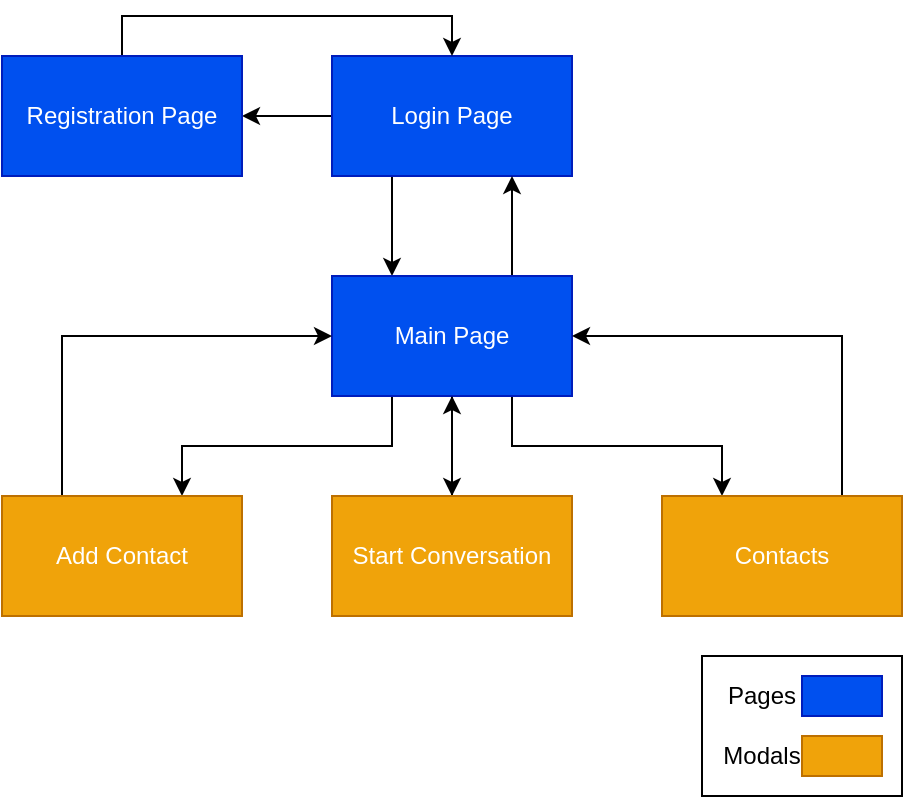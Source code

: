 <mxfile version="13.10.6" type="device"><diagram id="YJigXksiWPT5rnhOrI03" name="Page-1"><mxGraphModel dx="2062" dy="1199" grid="1" gridSize="10" guides="1" tooltips="1" connect="1" arrows="1" fold="1" page="1" pageScale="1" pageWidth="850" pageHeight="1100" math="0" shadow="0"><root><mxCell id="0"/><mxCell id="1" parent="0"/><mxCell id="ggs4liIaP_05Ag2HbtTe-29" value="" style="rounded=0;whiteSpace=wrap;html=1;" vertex="1" parent="1"><mxGeometry x="550" y="430" width="100" height="70" as="geometry"/></mxCell><mxCell id="ggs4liIaP_05Ag2HbtTe-3" style="edgeStyle=orthogonalEdgeStyle;rounded=0;orthogonalLoop=1;jettySize=auto;html=1;" edge="1" parent="1" source="ggs4liIaP_05Ag2HbtTe-1" target="ggs4liIaP_05Ag2HbtTe-2"><mxGeometry relative="1" as="geometry"/></mxCell><mxCell id="ggs4liIaP_05Ag2HbtTe-16" style="edgeStyle=orthogonalEdgeStyle;rounded=0;orthogonalLoop=1;jettySize=auto;html=1;exitX=0.25;exitY=1;exitDx=0;exitDy=0;entryX=0.25;entryY=0;entryDx=0;entryDy=0;" edge="1" parent="1" source="ggs4liIaP_05Ag2HbtTe-1" target="ggs4liIaP_05Ag2HbtTe-6"><mxGeometry relative="1" as="geometry"/></mxCell><mxCell id="ggs4liIaP_05Ag2HbtTe-1" value="Login Page" style="rounded=0;whiteSpace=wrap;html=1;fillColor=#0050ef;strokeColor=#001DBC;fontColor=#ffffff;" vertex="1" parent="1"><mxGeometry x="365" y="130" width="120" height="60" as="geometry"/></mxCell><mxCell id="ggs4liIaP_05Ag2HbtTe-4" style="edgeStyle=orthogonalEdgeStyle;rounded=0;orthogonalLoop=1;jettySize=auto;html=1;exitX=0.5;exitY=0;exitDx=0;exitDy=0;entryX=0.5;entryY=0;entryDx=0;entryDy=0;" edge="1" parent="1" source="ggs4liIaP_05Ag2HbtTe-2" target="ggs4liIaP_05Ag2HbtTe-1"><mxGeometry relative="1" as="geometry"/></mxCell><mxCell id="ggs4liIaP_05Ag2HbtTe-2" value="Registration Page" style="rounded=0;whiteSpace=wrap;html=1;fillColor=#0050ef;strokeColor=#001DBC;fontColor=#ffffff;" vertex="1" parent="1"><mxGeometry x="200" y="130" width="120" height="60" as="geometry"/></mxCell><mxCell id="ggs4liIaP_05Ag2HbtTe-13" style="edgeStyle=orthogonalEdgeStyle;rounded=0;orthogonalLoop=1;jettySize=auto;html=1;exitX=0.5;exitY=1;exitDx=0;exitDy=0;" edge="1" parent="1" source="ggs4liIaP_05Ag2HbtTe-6" target="ggs4liIaP_05Ag2HbtTe-8"><mxGeometry relative="1" as="geometry"/></mxCell><mxCell id="ggs4liIaP_05Ag2HbtTe-14" style="edgeStyle=orthogonalEdgeStyle;rounded=0;orthogonalLoop=1;jettySize=auto;html=1;exitX=0.75;exitY=1;exitDx=0;exitDy=0;entryX=0.25;entryY=0;entryDx=0;entryDy=0;" edge="1" parent="1" source="ggs4liIaP_05Ag2HbtTe-6" target="ggs4liIaP_05Ag2HbtTe-10"><mxGeometry relative="1" as="geometry"/></mxCell><mxCell id="ggs4liIaP_05Ag2HbtTe-15" style="edgeStyle=orthogonalEdgeStyle;rounded=0;orthogonalLoop=1;jettySize=auto;html=1;exitX=0.25;exitY=1;exitDx=0;exitDy=0;entryX=0.75;entryY=0;entryDx=0;entryDy=0;" edge="1" parent="1" source="ggs4liIaP_05Ag2HbtTe-6" target="ggs4liIaP_05Ag2HbtTe-9"><mxGeometry relative="1" as="geometry"/></mxCell><mxCell id="ggs4liIaP_05Ag2HbtTe-17" style="edgeStyle=orthogonalEdgeStyle;rounded=0;orthogonalLoop=1;jettySize=auto;html=1;exitX=0.75;exitY=0;exitDx=0;exitDy=0;entryX=0.75;entryY=1;entryDx=0;entryDy=0;" edge="1" parent="1" source="ggs4liIaP_05Ag2HbtTe-6" target="ggs4liIaP_05Ag2HbtTe-1"><mxGeometry relative="1" as="geometry"/></mxCell><mxCell id="ggs4liIaP_05Ag2HbtTe-6" value="Main Page" style="whiteSpace=wrap;html=1;rounded=0;fontColor=#ffffff;strokeColor=#001DBC;fillColor=#0050ef;" vertex="1" parent="1"><mxGeometry x="365" y="240" width="120" height="60" as="geometry"/></mxCell><mxCell id="ggs4liIaP_05Ag2HbtTe-22" style="edgeStyle=orthogonalEdgeStyle;rounded=0;orthogonalLoop=1;jettySize=auto;html=1;exitX=0.5;exitY=0;exitDx=0;exitDy=0;entryX=0.5;entryY=1;entryDx=0;entryDy=0;" edge="1" parent="1" source="ggs4liIaP_05Ag2HbtTe-8" target="ggs4liIaP_05Ag2HbtTe-6"><mxGeometry relative="1" as="geometry"/></mxCell><mxCell id="ggs4liIaP_05Ag2HbtTe-8" value="Start Conversation" style="rounded=0;whiteSpace=wrap;html=1;fillColor=#f0a30a;strokeColor=#BD7000;fontColor=#ffffff;" vertex="1" parent="1"><mxGeometry x="365" y="350" width="120" height="60" as="geometry"/></mxCell><mxCell id="ggs4liIaP_05Ag2HbtTe-21" style="edgeStyle=orthogonalEdgeStyle;rounded=0;orthogonalLoop=1;jettySize=auto;html=1;exitX=0.25;exitY=0;exitDx=0;exitDy=0;entryX=0;entryY=0.5;entryDx=0;entryDy=0;" edge="1" parent="1" source="ggs4liIaP_05Ag2HbtTe-9" target="ggs4liIaP_05Ag2HbtTe-6"><mxGeometry relative="1" as="geometry"/></mxCell><mxCell id="ggs4liIaP_05Ag2HbtTe-9" value="Add Contact" style="rounded=0;whiteSpace=wrap;html=1;fillColor=#f0a30a;strokeColor=#BD7000;fontColor=#ffffff;" vertex="1" parent="1"><mxGeometry x="200" y="350" width="120" height="60" as="geometry"/></mxCell><mxCell id="ggs4liIaP_05Ag2HbtTe-20" style="edgeStyle=orthogonalEdgeStyle;rounded=0;orthogonalLoop=1;jettySize=auto;html=1;exitX=0.75;exitY=0;exitDx=0;exitDy=0;entryX=1;entryY=0.5;entryDx=0;entryDy=0;" edge="1" parent="1" source="ggs4liIaP_05Ag2HbtTe-10" target="ggs4liIaP_05Ag2HbtTe-6"><mxGeometry relative="1" as="geometry"/></mxCell><mxCell id="ggs4liIaP_05Ag2HbtTe-10" value="Contacts" style="rounded=0;whiteSpace=wrap;html=1;fillColor=#f0a30a;strokeColor=#BD7000;fontColor=#ffffff;" vertex="1" parent="1"><mxGeometry x="530" y="350" width="120" height="60" as="geometry"/></mxCell><mxCell id="ggs4liIaP_05Ag2HbtTe-23" value="" style="rounded=0;whiteSpace=wrap;html=1;fillColor=#f0a30a;strokeColor=#BD7000;fontColor=#ffffff;" vertex="1" parent="1"><mxGeometry x="600" y="470" width="40" height="20" as="geometry"/></mxCell><mxCell id="ggs4liIaP_05Ag2HbtTe-24" value="" style="rounded=0;whiteSpace=wrap;html=1;fillColor=#0050ef;strokeColor=#001DBC;fontColor=#ffffff;" vertex="1" parent="1"><mxGeometry x="600" y="440" width="40" height="20" as="geometry"/></mxCell><mxCell id="ggs4liIaP_05Ag2HbtTe-26" value="Pages" style="text;html=1;strokeColor=none;fillColor=none;align=center;verticalAlign=middle;whiteSpace=wrap;rounded=0;" vertex="1" parent="1"><mxGeometry x="560" y="440" width="40" height="20" as="geometry"/></mxCell><mxCell id="ggs4liIaP_05Ag2HbtTe-27" value="Modals" style="text;html=1;strokeColor=none;fillColor=none;align=center;verticalAlign=middle;whiteSpace=wrap;rounded=0;" vertex="1" parent="1"><mxGeometry x="560" y="470" width="40" height="20" as="geometry"/></mxCell></root></mxGraphModel></diagram></mxfile>